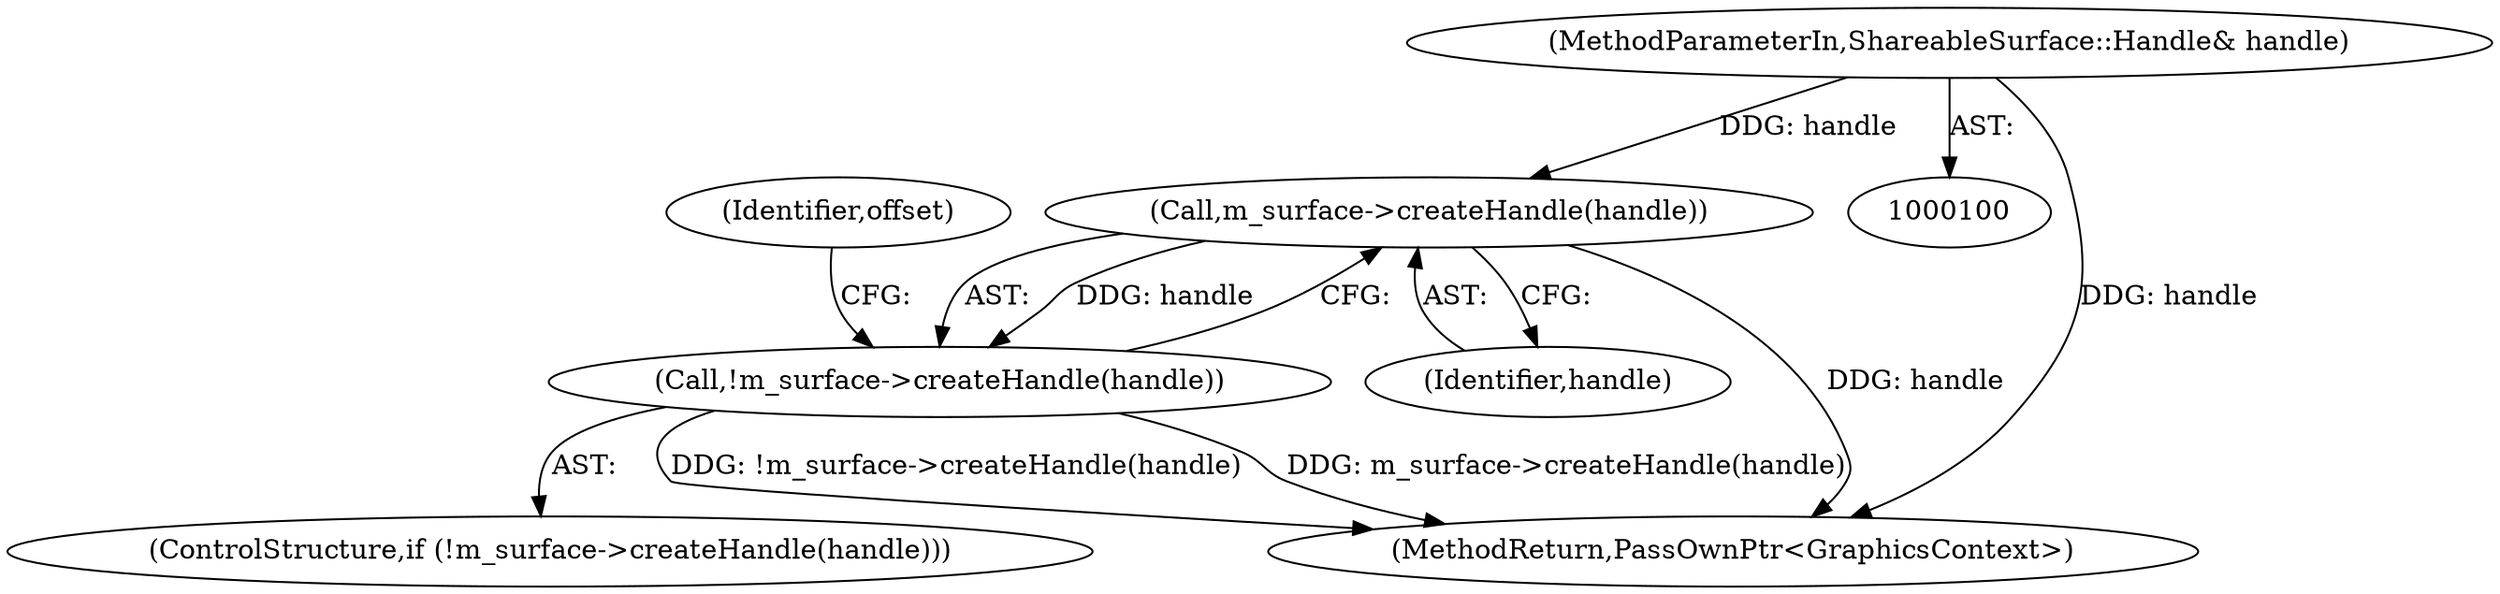 digraph "0_Chrome_d31f450c723ba46b53c1762e51188557447d85fd_2@API" {
"1000118" [label="(Call,m_surface->createHandle(handle))"];
"1000101" [label="(MethodParameterIn,ShareableSurface::Handle& handle)"];
"1000117" [label="(Call,!m_surface->createHandle(handle))"];
"1000101" [label="(MethodParameterIn,ShareableSurface::Handle& handle)"];
"1000118" [label="(Call,m_surface->createHandle(handle))"];
"1000145" [label="(MethodReturn,PassOwnPtr<GraphicsContext>)"];
"1000119" [label="(Identifier,handle)"];
"1000121" [label="(Identifier,offset)"];
"1000117" [label="(Call,!m_surface->createHandle(handle))"];
"1000116" [label="(ControlStructure,if (!m_surface->createHandle(handle)))"];
"1000118" -> "1000117"  [label="AST: "];
"1000118" -> "1000119"  [label="CFG: "];
"1000119" -> "1000118"  [label="AST: "];
"1000117" -> "1000118"  [label="CFG: "];
"1000118" -> "1000145"  [label="DDG: handle"];
"1000118" -> "1000117"  [label="DDG: handle"];
"1000101" -> "1000118"  [label="DDG: handle"];
"1000101" -> "1000100"  [label="AST: "];
"1000101" -> "1000145"  [label="DDG: handle"];
"1000117" -> "1000116"  [label="AST: "];
"1000121" -> "1000117"  [label="CFG: "];
"1000117" -> "1000145"  [label="DDG: !m_surface->createHandle(handle)"];
"1000117" -> "1000145"  [label="DDG: m_surface->createHandle(handle)"];
}
